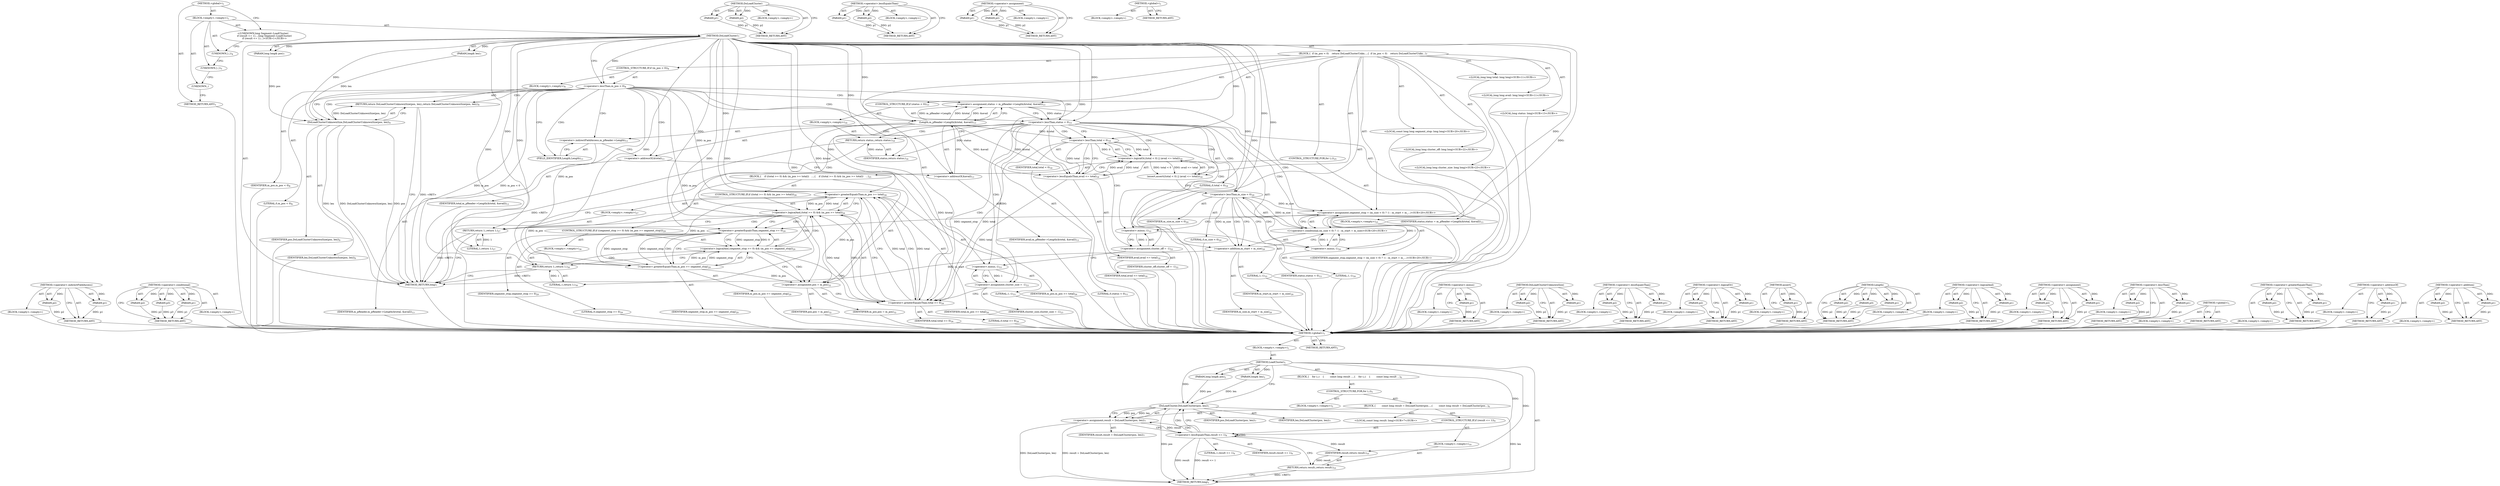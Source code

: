 digraph "&lt;operator&gt;.addition" {
vulnerable_6 [label=<(METHOD,&lt;global&gt;)<SUB>1</SUB>>];
vulnerable_7 [label=<(BLOCK,&lt;empty&gt;,&lt;empty&gt;)<SUB>1</SUB>>];
vulnerable_8 [label=<(METHOD,LoadCluster)<SUB>1</SUB>>];
vulnerable_9 [label=<(PARAM,long long&amp; pos)<SUB>2</SUB>>];
vulnerable_10 [label=<(PARAM,long&amp; len)<SUB>3</SUB>>];
vulnerable_11 [label=<(BLOCK,{
    for (;;)
    {
        const long result ...,{
    for (;;)
    {
        const long result ...)<SUB>4</SUB>>];
vulnerable_12 [label=<(CONTROL_STRUCTURE,FOR,for (;;))<SUB>5</SUB>>];
vulnerable_13 [label=<(BLOCK,&lt;empty&gt;,&lt;empty&gt;)<SUB>5</SUB>>];
vulnerable_14 [label=<(BLOCK,{
        const long result = DoLoadCluster(pos...,{
        const long result = DoLoadCluster(pos...)<SUB>6</SUB>>];
vulnerable_15 [label="<(LOCAL,const long result: long)<SUB>7</SUB>>"];
vulnerable_16 [label=<(&lt;operator&gt;.assignment,result = DoLoadCluster(pos, len))<SUB>7</SUB>>];
vulnerable_17 [label=<(IDENTIFIER,result,result = DoLoadCluster(pos, len))<SUB>7</SUB>>];
vulnerable_18 [label=<(DoLoadCluster,DoLoadCluster(pos, len))<SUB>7</SUB>>];
vulnerable_19 [label=<(IDENTIFIER,pos,DoLoadCluster(pos, len))<SUB>7</SUB>>];
vulnerable_20 [label=<(IDENTIFIER,len,DoLoadCluster(pos, len))<SUB>7</SUB>>];
vulnerable_21 [label=<(CONTROL_STRUCTURE,IF,if (result &lt;= 1))<SUB>9</SUB>>];
vulnerable_22 [label=<(&lt;operator&gt;.lessEqualsThan,result &lt;= 1)<SUB>9</SUB>>];
vulnerable_23 [label=<(IDENTIFIER,result,result &lt;= 1)<SUB>9</SUB>>];
vulnerable_24 [label=<(LITERAL,1,result &lt;= 1)<SUB>9</SUB>>];
vulnerable_25 [label=<(BLOCK,&lt;empty&gt;,&lt;empty&gt;)<SUB>10</SUB>>];
vulnerable_26 [label=<(RETURN,return result;,return result;)<SUB>10</SUB>>];
vulnerable_27 [label=<(IDENTIFIER,result,return result;)<SUB>10</SUB>>];
vulnerable_28 [label=<(METHOD_RETURN,long)<SUB>1</SUB>>];
vulnerable_30 [label=<(METHOD_RETURN,ANY)<SUB>1</SUB>>];
vulnerable_54 [label=<(METHOD,DoLoadCluster)>];
vulnerable_55 [label=<(PARAM,p1)>];
vulnerable_56 [label=<(PARAM,p2)>];
vulnerable_57 [label=<(BLOCK,&lt;empty&gt;,&lt;empty&gt;)>];
vulnerable_58 [label=<(METHOD_RETURN,ANY)>];
vulnerable_59 [label=<(METHOD,&lt;operator&gt;.lessEqualsThan)>];
vulnerable_60 [label=<(PARAM,p1)>];
vulnerable_61 [label=<(PARAM,p2)>];
vulnerable_62 [label=<(BLOCK,&lt;empty&gt;,&lt;empty&gt;)>];
vulnerable_63 [label=<(METHOD_RETURN,ANY)>];
vulnerable_49 [label=<(METHOD,&lt;operator&gt;.assignment)>];
vulnerable_50 [label=<(PARAM,p1)>];
vulnerable_51 [label=<(PARAM,p2)>];
vulnerable_52 [label=<(BLOCK,&lt;empty&gt;,&lt;empty&gt;)>];
vulnerable_53 [label=<(METHOD_RETURN,ANY)>];
vulnerable_43 [label=<(METHOD,&lt;global&gt;)<SUB>1</SUB>>];
vulnerable_44 [label=<(BLOCK,&lt;empty&gt;,&lt;empty&gt;)>];
vulnerable_45 [label=<(METHOD_RETURN,ANY)>];
fixed_145 [label=<(METHOD,&lt;operator&gt;.indirectFieldAccess)>];
fixed_146 [label=<(PARAM,p1)>];
fixed_147 [label=<(PARAM,p2)>];
fixed_148 [label=<(BLOCK,&lt;empty&gt;,&lt;empty&gt;)>];
fixed_149 [label=<(METHOD_RETURN,ANY)>];
fixed_168 [label=<(METHOD,&lt;operator&gt;.conditional)>];
fixed_169 [label=<(PARAM,p1)>];
fixed_170 [label=<(PARAM,p2)>];
fixed_171 [label=<(PARAM,p3)>];
fixed_172 [label=<(BLOCK,&lt;empty&gt;,&lt;empty&gt;)>];
fixed_173 [label=<(METHOD_RETURN,ANY)>];
fixed_6 [label=<(METHOD,&lt;global&gt;)<SUB>1</SUB>>];
fixed_7 [label=<(BLOCK,&lt;empty&gt;,&lt;empty&gt;)<SUB>1</SUB>>];
fixed_8 [label="<(UNKNOWN,long Segment::LoadCluster(
    if (result &lt;= 1)...,long Segment::LoadCluster(
    if (result &lt;= 1)...)<SUB>1</SUB>>"];
fixed_9 [label=<(UNKNOWN,},})<SUB>4</SUB>>];
fixed_10 [label=<(UNKNOWN,},})<SUB>5</SUB>>];
fixed_11 [label=<(METHOD,DoLoadCluster)<SUB>7</SUB>>];
fixed_12 [label=<(PARAM,long long&amp; pos)<SUB>7</SUB>>];
fixed_13 [label=<(PARAM,long&amp; len)<SUB>7</SUB>>];
fixed_14 [label=<(BLOCK,{
  if (m_pos &lt; 0)
    return DoLoadClusterUnkn...,{
  if (m_pos &lt; 0)
    return DoLoadClusterUnkn...)<SUB>7</SUB>>];
fixed_15 [label=<(CONTROL_STRUCTURE,IF,if (m_pos &lt; 0))<SUB>8</SUB>>];
fixed_16 [label=<(&lt;operator&gt;.lessThan,m_pos &lt; 0)<SUB>8</SUB>>];
fixed_17 [label=<(IDENTIFIER,m_pos,m_pos &lt; 0)<SUB>8</SUB>>];
fixed_18 [label=<(LITERAL,0,m_pos &lt; 0)<SUB>8</SUB>>];
fixed_19 [label=<(BLOCK,&lt;empty&gt;,&lt;empty&gt;)<SUB>9</SUB>>];
fixed_20 [label=<(RETURN,return DoLoadClusterUnknownSize(pos, len);,return DoLoadClusterUnknownSize(pos, len);)<SUB>9</SUB>>];
fixed_21 [label=<(DoLoadClusterUnknownSize,DoLoadClusterUnknownSize(pos, len))<SUB>9</SUB>>];
fixed_22 [label=<(IDENTIFIER,pos,DoLoadClusterUnknownSize(pos, len))<SUB>9</SUB>>];
fixed_23 [label=<(IDENTIFIER,len,DoLoadClusterUnknownSize(pos, len))<SUB>9</SUB>>];
fixed_24 [label="<(LOCAL,long long total: long long)<SUB>11</SUB>>"];
fixed_25 [label="<(LOCAL,long long avail: long long)<SUB>11</SUB>>"];
fixed_26 [label="<(LOCAL,long status: long)<SUB>13</SUB>>"];
fixed_27 [label=<(&lt;operator&gt;.assignment,status = m_pReader-&gt;Length(&amp;total, &amp;avail))<SUB>13</SUB>>];
fixed_28 [label=<(IDENTIFIER,status,status = m_pReader-&gt;Length(&amp;total, &amp;avail))<SUB>13</SUB>>];
fixed_29 [label=<(Length,m_pReader-&gt;Length(&amp;total, &amp;avail))<SUB>13</SUB>>];
fixed_30 [label=<(&lt;operator&gt;.indirectFieldAccess,m_pReader-&gt;Length)<SUB>13</SUB>>];
fixed_31 [label=<(IDENTIFIER,m_pReader,m_pReader-&gt;Length(&amp;total, &amp;avail))<SUB>13</SUB>>];
fixed_32 [label=<(FIELD_IDENTIFIER,Length,Length)<SUB>13</SUB>>];
fixed_33 [label=<(&lt;operator&gt;.addressOf,&amp;total)<SUB>13</SUB>>];
fixed_34 [label=<(IDENTIFIER,total,m_pReader-&gt;Length(&amp;total, &amp;avail))<SUB>13</SUB>>];
fixed_35 [label=<(&lt;operator&gt;.addressOf,&amp;avail)<SUB>13</SUB>>];
fixed_36 [label=<(IDENTIFIER,avail,m_pReader-&gt;Length(&amp;total, &amp;avail))<SUB>13</SUB>>];
fixed_37 [label=<(CONTROL_STRUCTURE,IF,if (status &lt; 0))<SUB>15</SUB>>];
fixed_38 [label=<(&lt;operator&gt;.lessThan,status &lt; 0)<SUB>15</SUB>>];
fixed_39 [label=<(IDENTIFIER,status,status &lt; 0)<SUB>15</SUB>>];
fixed_40 [label=<(LITERAL,0,status &lt; 0)<SUB>15</SUB>>];
fixed_41 [label=<(BLOCK,&lt;empty&gt;,&lt;empty&gt;)<SUB>16</SUB>>];
fixed_42 [label=<(RETURN,return status;,return status;)<SUB>16</SUB>>];
fixed_43 [label=<(IDENTIFIER,status,return status;)<SUB>16</SUB>>];
fixed_44 [label=<(assert,assert((total &lt; 0) || (avail &lt;= total)))<SUB>18</SUB>>];
fixed_45 [label=<(&lt;operator&gt;.logicalOr,(total &lt; 0) || (avail &lt;= total))<SUB>18</SUB>>];
fixed_46 [label=<(&lt;operator&gt;.lessThan,total &lt; 0)<SUB>18</SUB>>];
fixed_47 [label=<(IDENTIFIER,total,total &lt; 0)<SUB>18</SUB>>];
fixed_48 [label=<(LITERAL,0,total &lt; 0)<SUB>18</SUB>>];
fixed_49 [label=<(&lt;operator&gt;.lessEqualsThan,avail &lt;= total)<SUB>18</SUB>>];
fixed_50 [label=<(IDENTIFIER,avail,avail &lt;= total)<SUB>18</SUB>>];
fixed_51 [label=<(IDENTIFIER,total,avail &lt;= total)<SUB>18</SUB>>];
fixed_52 [label="<(LOCAL,const long long segment_stop: long long)<SUB>20</SUB>>"];
fixed_53 [label="<(&lt;operator&gt;.assignment,segment_stop = (m_size &lt; 0) ? -1 : m_start + m_...)<SUB>20</SUB>>"];
fixed_54 [label="<(IDENTIFIER,segment_stop,segment_stop = (m_size &lt; 0) ? -1 : m_start + m_...)<SUB>20</SUB>>"];
fixed_55 [label="<(&lt;operator&gt;.conditional,(m_size &lt; 0) ? -1 : m_start + m_size)<SUB>20</SUB>>"];
fixed_56 [label=<(&lt;operator&gt;.lessThan,m_size &lt; 0)<SUB>20</SUB>>];
fixed_57 [label=<(IDENTIFIER,m_size,m_size &lt; 0)<SUB>20</SUB>>];
fixed_58 [label=<(LITERAL,0,m_size &lt; 0)<SUB>20</SUB>>];
fixed_59 [label=<(&lt;operator&gt;.minus,-1)<SUB>20</SUB>>];
fixed_60 [label=<(LITERAL,1,-1)<SUB>20</SUB>>];
fixed_61 [label=<(&lt;operator&gt;.addition,m_start + m_size)<SUB>20</SUB>>];
fixed_62 [label=<(IDENTIFIER,m_start,m_start + m_size)<SUB>20</SUB>>];
fixed_63 [label=<(IDENTIFIER,m_size,m_start + m_size)<SUB>20</SUB>>];
fixed_64 [label="<(LOCAL,long long cluster_off: long long)<SUB>22</SUB>>"];
fixed_65 [label=<(&lt;operator&gt;.assignment,cluster_off = -1)<SUB>22</SUB>>];
fixed_66 [label=<(IDENTIFIER,cluster_off,cluster_off = -1)<SUB>22</SUB>>];
fixed_67 [label=<(&lt;operator&gt;.minus,-1)<SUB>22</SUB>>];
fixed_68 [label=<(LITERAL,1,-1)<SUB>22</SUB>>];
fixed_69 [label="<(LOCAL,long long cluster_size: long long)<SUB>23</SUB>>"];
fixed_70 [label=<(&lt;operator&gt;.assignment,cluster_size = -1)<SUB>23</SUB>>];
fixed_71 [label=<(IDENTIFIER,cluster_size,cluster_size = -1)<SUB>23</SUB>>];
fixed_72 [label=<(&lt;operator&gt;.minus,-1)<SUB>23</SUB>>];
fixed_73 [label=<(LITERAL,1,-1)<SUB>23</SUB>>];
fixed_74 [label=<(CONTROL_STRUCTURE,FOR,for (;;))<SUB>25</SUB>>];
fixed_75 [label=<(BLOCK,&lt;empty&gt;,&lt;empty&gt;)<SUB>25</SUB>>];
fixed_76 [label=<(BLOCK,{
    if ((total &gt;= 0) &amp;&amp; (m_pos &gt;= total))
   ...,{
    if ((total &gt;= 0) &amp;&amp; (m_pos &gt;= total))
   ...)<SUB>25</SUB>>];
fixed_77 [label=<(CONTROL_STRUCTURE,IF,if ((total &gt;= 0) &amp;&amp; (m_pos &gt;= total)))<SUB>26</SUB>>];
fixed_78 [label=<(&lt;operator&gt;.logicalAnd,(total &gt;= 0) &amp;&amp; (m_pos &gt;= total))<SUB>26</SUB>>];
fixed_79 [label=<(&lt;operator&gt;.greaterEqualsThan,total &gt;= 0)<SUB>26</SUB>>];
fixed_80 [label=<(IDENTIFIER,total,total &gt;= 0)<SUB>26</SUB>>];
fixed_81 [label=<(LITERAL,0,total &gt;= 0)<SUB>26</SUB>>];
fixed_82 [label=<(&lt;operator&gt;.greaterEqualsThan,m_pos &gt;= total)<SUB>26</SUB>>];
fixed_83 [label=<(IDENTIFIER,m_pos,m_pos &gt;= total)<SUB>26</SUB>>];
fixed_84 [label=<(IDENTIFIER,total,m_pos &gt;= total)<SUB>26</SUB>>];
fixed_85 [label=<(BLOCK,&lt;empty&gt;,&lt;empty&gt;)<SUB>27</SUB>>];
fixed_86 [label=<(RETURN,return 1;,return 1;)<SUB>27</SUB>>];
fixed_87 [label=<(LITERAL,1,return 1;)<SUB>27</SUB>>];
fixed_88 [label=<(CONTROL_STRUCTURE,IF,if ((segment_stop &gt;= 0) &amp;&amp; (m_pos &gt;= segment_stop)))<SUB>29</SUB>>];
fixed_89 [label=<(&lt;operator&gt;.logicalAnd,(segment_stop &gt;= 0) &amp;&amp; (m_pos &gt;= segment_stop))<SUB>29</SUB>>];
fixed_90 [label=<(&lt;operator&gt;.greaterEqualsThan,segment_stop &gt;= 0)<SUB>29</SUB>>];
fixed_91 [label=<(IDENTIFIER,segment_stop,segment_stop &gt;= 0)<SUB>29</SUB>>];
fixed_92 [label=<(LITERAL,0,segment_stop &gt;= 0)<SUB>29</SUB>>];
fixed_93 [label=<(&lt;operator&gt;.greaterEqualsThan,m_pos &gt;= segment_stop)<SUB>29</SUB>>];
fixed_94 [label=<(IDENTIFIER,m_pos,m_pos &gt;= segment_stop)<SUB>29</SUB>>];
fixed_95 [label=<(IDENTIFIER,segment_stop,m_pos &gt;= segment_stop)<SUB>29</SUB>>];
fixed_96 [label=<(BLOCK,&lt;empty&gt;,&lt;empty&gt;)<SUB>30</SUB>>];
fixed_97 [label=<(RETURN,return 1;,return 1;)<SUB>30</SUB>>];
fixed_98 [label=<(LITERAL,1,return 1;)<SUB>30</SUB>>];
fixed_99 [label=<(&lt;operator&gt;.assignment,pos = m_pos)<SUB>32</SUB>>];
fixed_100 [label=<(IDENTIFIER,pos,pos = m_pos)<SUB>32</SUB>>];
fixed_101 [label=<(IDENTIFIER,m_pos,pos = m_pos)<SUB>32</SUB>>];
fixed_102 [label=<(METHOD_RETURN,long)<SUB>7</SUB>>];
fixed_104 [label=<(UNKNOWN,,)>];
fixed_105 [label=<(METHOD_RETURN,ANY)<SUB>1</SUB>>];
fixed_174 [label=<(METHOD,&lt;operator&gt;.minus)>];
fixed_175 [label=<(PARAM,p1)>];
fixed_176 [label=<(BLOCK,&lt;empty&gt;,&lt;empty&gt;)>];
fixed_177 [label=<(METHOD_RETURN,ANY)>];
fixed_129 [label=<(METHOD,DoLoadClusterUnknownSize)>];
fixed_130 [label=<(PARAM,p1)>];
fixed_131 [label=<(PARAM,p2)>];
fixed_132 [label=<(BLOCK,&lt;empty&gt;,&lt;empty&gt;)>];
fixed_133 [label=<(METHOD_RETURN,ANY)>];
fixed_163 [label=<(METHOD,&lt;operator&gt;.lessEqualsThan)>];
fixed_164 [label=<(PARAM,p1)>];
fixed_165 [label=<(PARAM,p2)>];
fixed_166 [label=<(BLOCK,&lt;empty&gt;,&lt;empty&gt;)>];
fixed_167 [label=<(METHOD_RETURN,ANY)>];
fixed_158 [label=<(METHOD,&lt;operator&gt;.logicalOr)>];
fixed_159 [label=<(PARAM,p1)>];
fixed_160 [label=<(PARAM,p2)>];
fixed_161 [label=<(BLOCK,&lt;empty&gt;,&lt;empty&gt;)>];
fixed_162 [label=<(METHOD_RETURN,ANY)>];
fixed_154 [label=<(METHOD,assert)>];
fixed_155 [label=<(PARAM,p1)>];
fixed_156 [label=<(BLOCK,&lt;empty&gt;,&lt;empty&gt;)>];
fixed_157 [label=<(METHOD_RETURN,ANY)>];
fixed_139 [label=<(METHOD,Length)>];
fixed_140 [label=<(PARAM,p1)>];
fixed_141 [label=<(PARAM,p2)>];
fixed_142 [label=<(PARAM,p3)>];
fixed_143 [label=<(BLOCK,&lt;empty&gt;,&lt;empty&gt;)>];
fixed_144 [label=<(METHOD_RETURN,ANY)>];
fixed_183 [label=<(METHOD,&lt;operator&gt;.logicalAnd)>];
fixed_184 [label=<(PARAM,p1)>];
fixed_185 [label=<(PARAM,p2)>];
fixed_186 [label=<(BLOCK,&lt;empty&gt;,&lt;empty&gt;)>];
fixed_187 [label=<(METHOD_RETURN,ANY)>];
fixed_134 [label=<(METHOD,&lt;operator&gt;.assignment)>];
fixed_135 [label=<(PARAM,p1)>];
fixed_136 [label=<(PARAM,p2)>];
fixed_137 [label=<(BLOCK,&lt;empty&gt;,&lt;empty&gt;)>];
fixed_138 [label=<(METHOD_RETURN,ANY)>];
fixed_124 [label=<(METHOD,&lt;operator&gt;.lessThan)>];
fixed_125 [label=<(PARAM,p1)>];
fixed_126 [label=<(PARAM,p2)>];
fixed_127 [label=<(BLOCK,&lt;empty&gt;,&lt;empty&gt;)>];
fixed_128 [label=<(METHOD_RETURN,ANY)>];
fixed_118 [label=<(METHOD,&lt;global&gt;)<SUB>1</SUB>>];
fixed_119 [label=<(BLOCK,&lt;empty&gt;,&lt;empty&gt;)>];
fixed_120 [label=<(METHOD_RETURN,ANY)>];
fixed_188 [label=<(METHOD,&lt;operator&gt;.greaterEqualsThan)>];
fixed_189 [label=<(PARAM,p1)>];
fixed_190 [label=<(PARAM,p2)>];
fixed_191 [label=<(BLOCK,&lt;empty&gt;,&lt;empty&gt;)>];
fixed_192 [label=<(METHOD_RETURN,ANY)>];
fixed_150 [label=<(METHOD,&lt;operator&gt;.addressOf)>];
fixed_151 [label=<(PARAM,p1)>];
fixed_152 [label=<(BLOCK,&lt;empty&gt;,&lt;empty&gt;)>];
fixed_153 [label=<(METHOD_RETURN,ANY)>];
fixed_178 [label=<(METHOD,&lt;operator&gt;.addition)>];
fixed_179 [label=<(PARAM,p1)>];
fixed_180 [label=<(PARAM,p2)>];
fixed_181 [label=<(BLOCK,&lt;empty&gt;,&lt;empty&gt;)>];
fixed_182 [label=<(METHOD_RETURN,ANY)>];
vulnerable_6 -> vulnerable_7  [key=0, label="AST: "];
vulnerable_6 -> vulnerable_30  [key=0, label="AST: "];
vulnerable_6 -> vulnerable_30  [key=1, label="CFG: "];
vulnerable_7 -> vulnerable_8  [key=0, label="AST: "];
vulnerable_8 -> vulnerable_9  [key=0, label="AST: "];
vulnerable_8 -> vulnerable_9  [key=1, label="DDG: "];
vulnerable_8 -> vulnerable_10  [key=0, label="AST: "];
vulnerable_8 -> vulnerable_10  [key=1, label="DDG: "];
vulnerable_8 -> vulnerable_11  [key=0, label="AST: "];
vulnerable_8 -> vulnerable_28  [key=0, label="AST: "];
vulnerable_8 -> vulnerable_18  [key=0, label="CFG: "];
vulnerable_8 -> vulnerable_18  [key=1, label="DDG: "];
vulnerable_8 -> vulnerable_22  [key=0, label="DDG: "];
vulnerable_8 -> vulnerable_27  [key=0, label="DDG: "];
vulnerable_9 -> vulnerable_18  [key=0, label="DDG: pos"];
vulnerable_10 -> vulnerable_18  [key=0, label="DDG: len"];
vulnerable_11 -> vulnerable_12  [key=0, label="AST: "];
vulnerable_12 -> vulnerable_13  [key=0, label="AST: "];
vulnerable_12 -> vulnerable_14  [key=0, label="AST: "];
vulnerable_14 -> vulnerable_15  [key=0, label="AST: "];
vulnerable_14 -> vulnerable_16  [key=0, label="AST: "];
vulnerable_14 -> vulnerable_21  [key=0, label="AST: "];
vulnerable_16 -> vulnerable_17  [key=0, label="AST: "];
vulnerable_16 -> vulnerable_18  [key=0, label="AST: "];
vulnerable_16 -> vulnerable_22  [key=0, label="CFG: "];
vulnerable_16 -> vulnerable_22  [key=1, label="DDG: result"];
vulnerable_16 -> vulnerable_28  [key=0, label="DDG: DoLoadCluster(pos, len)"];
vulnerable_16 -> vulnerable_28  [key=1, label="DDG: result = DoLoadCluster(pos, len)"];
vulnerable_18 -> vulnerable_19  [key=0, label="AST: "];
vulnerable_18 -> vulnerable_20  [key=0, label="AST: "];
vulnerable_18 -> vulnerable_16  [key=0, label="CFG: "];
vulnerable_18 -> vulnerable_16  [key=1, label="DDG: pos"];
vulnerable_18 -> vulnerable_16  [key=2, label="DDG: len"];
vulnerable_18 -> vulnerable_28  [key=0, label="DDG: pos"];
vulnerable_18 -> vulnerable_28  [key=1, label="DDG: len"];
vulnerable_21 -> vulnerable_22  [key=0, label="AST: "];
vulnerable_21 -> vulnerable_25  [key=0, label="AST: "];
vulnerable_22 -> vulnerable_23  [key=0, label="AST: "];
vulnerable_22 -> vulnerable_24  [key=0, label="AST: "];
vulnerable_22 -> vulnerable_18  [key=0, label="CFG: "];
vulnerable_22 -> vulnerable_18  [key=1, label="CDG: "];
vulnerable_22 -> vulnerable_26  [key=0, label="CFG: "];
vulnerable_22 -> vulnerable_28  [key=0, label="DDG: result"];
vulnerable_22 -> vulnerable_28  [key=1, label="DDG: result &lt;= 1"];
vulnerable_22 -> vulnerable_27  [key=0, label="DDG: result"];
vulnerable_22 -> vulnerable_16  [key=0, label="CDG: "];
vulnerable_22 -> vulnerable_22  [key=0, label="CDG: "];
vulnerable_25 -> vulnerable_26  [key=0, label="AST: "];
vulnerable_26 -> vulnerable_27  [key=0, label="AST: "];
vulnerable_26 -> vulnerable_28  [key=0, label="CFG: "];
vulnerable_26 -> vulnerable_28  [key=1, label="DDG: &lt;RET&gt;"];
vulnerable_27 -> vulnerable_26  [key=0, label="DDG: result"];
vulnerable_54 -> vulnerable_55  [key=0, label="AST: "];
vulnerable_54 -> vulnerable_55  [key=1, label="DDG: "];
vulnerable_54 -> vulnerable_57  [key=0, label="AST: "];
vulnerable_54 -> vulnerable_56  [key=0, label="AST: "];
vulnerable_54 -> vulnerable_56  [key=1, label="DDG: "];
vulnerable_54 -> vulnerable_58  [key=0, label="AST: "];
vulnerable_54 -> vulnerable_58  [key=1, label="CFG: "];
vulnerable_55 -> vulnerable_58  [key=0, label="DDG: p1"];
vulnerable_56 -> vulnerable_58  [key=0, label="DDG: p2"];
vulnerable_59 -> vulnerable_60  [key=0, label="AST: "];
vulnerable_59 -> vulnerable_60  [key=1, label="DDG: "];
vulnerable_59 -> vulnerable_62  [key=0, label="AST: "];
vulnerable_59 -> vulnerable_61  [key=0, label="AST: "];
vulnerable_59 -> vulnerable_61  [key=1, label="DDG: "];
vulnerable_59 -> vulnerable_63  [key=0, label="AST: "];
vulnerable_59 -> vulnerable_63  [key=1, label="CFG: "];
vulnerable_60 -> vulnerable_63  [key=0, label="DDG: p1"];
vulnerable_61 -> vulnerable_63  [key=0, label="DDG: p2"];
vulnerable_49 -> vulnerable_50  [key=0, label="AST: "];
vulnerable_49 -> vulnerable_50  [key=1, label="DDG: "];
vulnerable_49 -> vulnerable_52  [key=0, label="AST: "];
vulnerable_49 -> vulnerable_51  [key=0, label="AST: "];
vulnerable_49 -> vulnerable_51  [key=1, label="DDG: "];
vulnerable_49 -> vulnerable_53  [key=0, label="AST: "];
vulnerable_49 -> vulnerable_53  [key=1, label="CFG: "];
vulnerable_50 -> vulnerable_53  [key=0, label="DDG: p1"];
vulnerable_51 -> vulnerable_53  [key=0, label="DDG: p2"];
vulnerable_43 -> vulnerable_44  [key=0, label="AST: "];
vulnerable_43 -> vulnerable_45  [key=0, label="AST: "];
vulnerable_43 -> vulnerable_45  [key=1, label="CFG: "];
fixed_145 -> fixed_146  [key=0, label="AST: "];
fixed_145 -> fixed_146  [key=1, label="DDG: "];
fixed_145 -> fixed_148  [key=0, label="AST: "];
fixed_145 -> fixed_147  [key=0, label="AST: "];
fixed_145 -> fixed_147  [key=1, label="DDG: "];
fixed_145 -> fixed_149  [key=0, label="AST: "];
fixed_145 -> fixed_149  [key=1, label="CFG: "];
fixed_146 -> fixed_149  [key=0, label="DDG: p1"];
fixed_147 -> fixed_149  [key=0, label="DDG: p2"];
fixed_148 -> vulnerable_6  [key=0];
fixed_149 -> vulnerable_6  [key=0];
fixed_168 -> fixed_169  [key=0, label="AST: "];
fixed_168 -> fixed_169  [key=1, label="DDG: "];
fixed_168 -> fixed_172  [key=0, label="AST: "];
fixed_168 -> fixed_170  [key=0, label="AST: "];
fixed_168 -> fixed_170  [key=1, label="DDG: "];
fixed_168 -> fixed_173  [key=0, label="AST: "];
fixed_168 -> fixed_173  [key=1, label="CFG: "];
fixed_168 -> fixed_171  [key=0, label="AST: "];
fixed_168 -> fixed_171  [key=1, label="DDG: "];
fixed_169 -> fixed_173  [key=0, label="DDG: p1"];
fixed_170 -> fixed_173  [key=0, label="DDG: p2"];
fixed_171 -> fixed_173  [key=0, label="DDG: p3"];
fixed_172 -> vulnerable_6  [key=0];
fixed_173 -> vulnerable_6  [key=0];
fixed_6 -> fixed_7  [key=0, label="AST: "];
fixed_6 -> fixed_105  [key=0, label="AST: "];
fixed_6 -> fixed_8  [key=0, label="CFG: "];
fixed_7 -> fixed_8  [key=0, label="AST: "];
fixed_7 -> fixed_9  [key=0, label="AST: "];
fixed_7 -> fixed_10  [key=0, label="AST: "];
fixed_7 -> fixed_11  [key=0, label="AST: "];
fixed_7 -> fixed_104  [key=0, label="AST: "];
fixed_8 -> fixed_9  [key=0, label="CFG: "];
fixed_9 -> fixed_10  [key=0, label="CFG: "];
fixed_10 -> fixed_104  [key=0, label="CFG: "];
fixed_11 -> fixed_12  [key=0, label="AST: "];
fixed_11 -> fixed_12  [key=1, label="DDG: "];
fixed_11 -> fixed_13  [key=0, label="AST: "];
fixed_11 -> fixed_13  [key=1, label="DDG: "];
fixed_11 -> fixed_14  [key=0, label="AST: "];
fixed_11 -> fixed_102  [key=0, label="AST: "];
fixed_11 -> fixed_16  [key=0, label="CFG: "];
fixed_11 -> fixed_16  [key=1, label="DDG: "];
fixed_11 -> fixed_53  [key=0, label="DDG: "];
fixed_11 -> fixed_29  [key=0, label="DDG: "];
fixed_11 -> fixed_38  [key=0, label="DDG: "];
fixed_11 -> fixed_55  [key=0, label="DDG: "];
fixed_11 -> fixed_67  [key=0, label="DDG: "];
fixed_11 -> fixed_72  [key=0, label="DDG: "];
fixed_11 -> fixed_99  [key=0, label="DDG: "];
fixed_11 -> fixed_43  [key=0, label="DDG: "];
fixed_11 -> fixed_46  [key=0, label="DDG: "];
fixed_11 -> fixed_49  [key=0, label="DDG: "];
fixed_11 -> fixed_56  [key=0, label="DDG: "];
fixed_11 -> fixed_59  [key=0, label="DDG: "];
fixed_11 -> fixed_61  [key=0, label="DDG: "];
fixed_11 -> fixed_21  [key=0, label="DDG: "];
fixed_11 -> fixed_86  [key=0, label="DDG: "];
fixed_11 -> fixed_97  [key=0, label="DDG: "];
fixed_11 -> fixed_79  [key=0, label="DDG: "];
fixed_11 -> fixed_82  [key=0, label="DDG: "];
fixed_11 -> fixed_87  [key=0, label="DDG: "];
fixed_11 -> fixed_90  [key=0, label="DDG: "];
fixed_11 -> fixed_93  [key=0, label="DDG: "];
fixed_11 -> fixed_98  [key=0, label="DDG: "];
fixed_12 -> fixed_21  [key=0, label="DDG: pos"];
fixed_13 -> fixed_21  [key=0, label="DDG: len"];
fixed_14 -> fixed_15  [key=0, label="AST: "];
fixed_14 -> fixed_24  [key=0, label="AST: "];
fixed_14 -> fixed_25  [key=0, label="AST: "];
fixed_14 -> fixed_26  [key=0, label="AST: "];
fixed_14 -> fixed_27  [key=0, label="AST: "];
fixed_14 -> fixed_37  [key=0, label="AST: "];
fixed_14 -> fixed_44  [key=0, label="AST: "];
fixed_14 -> fixed_52  [key=0, label="AST: "];
fixed_14 -> fixed_53  [key=0, label="AST: "];
fixed_14 -> fixed_64  [key=0, label="AST: "];
fixed_14 -> fixed_65  [key=0, label="AST: "];
fixed_14 -> fixed_69  [key=0, label="AST: "];
fixed_14 -> fixed_70  [key=0, label="AST: "];
fixed_14 -> fixed_74  [key=0, label="AST: "];
fixed_15 -> fixed_16  [key=0, label="AST: "];
fixed_15 -> fixed_19  [key=0, label="AST: "];
fixed_16 -> fixed_17  [key=0, label="AST: "];
fixed_16 -> fixed_18  [key=0, label="AST: "];
fixed_16 -> fixed_21  [key=0, label="CFG: "];
fixed_16 -> fixed_21  [key=1, label="CDG: "];
fixed_16 -> fixed_32  [key=0, label="CFG: "];
fixed_16 -> fixed_32  [key=1, label="CDG: "];
fixed_16 -> fixed_102  [key=0, label="DDG: m_pos"];
fixed_16 -> fixed_102  [key=1, label="DDG: m_pos &lt; 0"];
fixed_16 -> fixed_99  [key=0, label="DDG: m_pos"];
fixed_16 -> fixed_82  [key=0, label="DDG: m_pos"];
fixed_16 -> fixed_93  [key=0, label="DDG: m_pos"];
fixed_16 -> fixed_30  [key=0, label="CDG: "];
fixed_16 -> fixed_20  [key=0, label="CDG: "];
fixed_16 -> fixed_38  [key=0, label="CDG: "];
fixed_16 -> fixed_27  [key=0, label="CDG: "];
fixed_16 -> fixed_29  [key=0, label="CDG: "];
fixed_16 -> fixed_35  [key=0, label="CDG: "];
fixed_16 -> fixed_33  [key=0, label="CDG: "];
fixed_17 -> vulnerable_6  [key=0];
fixed_18 -> vulnerable_6  [key=0];
fixed_19 -> fixed_20  [key=0, label="AST: "];
fixed_20 -> fixed_21  [key=0, label="AST: "];
fixed_20 -> fixed_102  [key=0, label="CFG: "];
fixed_20 -> fixed_102  [key=1, label="DDG: &lt;RET&gt;"];
fixed_21 -> fixed_22  [key=0, label="AST: "];
fixed_21 -> fixed_23  [key=0, label="AST: "];
fixed_21 -> fixed_20  [key=0, label="CFG: "];
fixed_21 -> fixed_20  [key=1, label="DDG: DoLoadClusterUnknownSize(pos, len)"];
fixed_21 -> fixed_102  [key=0, label="DDG: pos"];
fixed_21 -> fixed_102  [key=1, label="DDG: len"];
fixed_21 -> fixed_102  [key=2, label="DDG: DoLoadClusterUnknownSize(pos, len)"];
fixed_22 -> vulnerable_6  [key=0];
fixed_23 -> vulnerable_6  [key=0];
fixed_24 -> vulnerable_6  [key=0];
fixed_25 -> vulnerable_6  [key=0];
fixed_26 -> vulnerable_6  [key=0];
fixed_27 -> fixed_28  [key=0, label="AST: "];
fixed_27 -> fixed_29  [key=0, label="AST: "];
fixed_27 -> fixed_38  [key=0, label="CFG: "];
fixed_27 -> fixed_38  [key=1, label="DDG: status"];
fixed_28 -> vulnerable_6  [key=0];
fixed_29 -> fixed_30  [key=0, label="AST: "];
fixed_29 -> fixed_33  [key=0, label="AST: "];
fixed_29 -> fixed_35  [key=0, label="AST: "];
fixed_29 -> fixed_27  [key=0, label="CFG: "];
fixed_29 -> fixed_27  [key=1, label="DDG: m_pReader-&gt;Length"];
fixed_29 -> fixed_27  [key=2, label="DDG: &amp;total"];
fixed_29 -> fixed_27  [key=3, label="DDG: &amp;avail"];
fixed_29 -> fixed_46  [key=0, label="DDG: &amp;total"];
fixed_29 -> fixed_49  [key=0, label="DDG: &amp;avail"];
fixed_29 -> fixed_49  [key=1, label="DDG: &amp;total"];
fixed_29 -> fixed_79  [key=0, label="DDG: &amp;total"];
fixed_29 -> fixed_82  [key=0, label="DDG: &amp;total"];
fixed_30 -> fixed_31  [key=0, label="AST: "];
fixed_30 -> fixed_32  [key=0, label="AST: "];
fixed_30 -> fixed_33  [key=0, label="CFG: "];
fixed_31 -> vulnerable_6  [key=0];
fixed_32 -> fixed_30  [key=0, label="CFG: "];
fixed_33 -> fixed_34  [key=0, label="AST: "];
fixed_33 -> fixed_35  [key=0, label="CFG: "];
fixed_34 -> vulnerable_6  [key=0];
fixed_35 -> fixed_36  [key=0, label="AST: "];
fixed_35 -> fixed_29  [key=0, label="CFG: "];
fixed_36 -> vulnerable_6  [key=0];
fixed_37 -> fixed_38  [key=0, label="AST: "];
fixed_37 -> fixed_41  [key=0, label="AST: "];
fixed_38 -> fixed_39  [key=0, label="AST: "];
fixed_38 -> fixed_40  [key=0, label="AST: "];
fixed_38 -> fixed_42  [key=0, label="CFG: "];
fixed_38 -> fixed_42  [key=1, label="CDG: "];
fixed_38 -> fixed_46  [key=0, label="CFG: "];
fixed_38 -> fixed_46  [key=1, label="CDG: "];
fixed_38 -> fixed_43  [key=0, label="DDG: status"];
fixed_38 -> fixed_72  [key=0, label="CDG: "];
fixed_38 -> fixed_56  [key=0, label="CDG: "];
fixed_38 -> fixed_67  [key=0, label="CDG: "];
fixed_38 -> fixed_45  [key=0, label="CDG: "];
fixed_38 -> fixed_65  [key=0, label="CDG: "];
fixed_38 -> fixed_44  [key=0, label="CDG: "];
fixed_38 -> fixed_79  [key=0, label="CDG: "];
fixed_38 -> fixed_53  [key=0, label="CDG: "];
fixed_38 -> fixed_70  [key=0, label="CDG: "];
fixed_38 -> fixed_55  [key=0, label="CDG: "];
fixed_38 -> fixed_78  [key=0, label="CDG: "];
fixed_39 -> vulnerable_6  [key=0];
fixed_40 -> vulnerable_6  [key=0];
fixed_41 -> fixed_42  [key=0, label="AST: "];
fixed_42 -> fixed_43  [key=0, label="AST: "];
fixed_42 -> fixed_102  [key=0, label="CFG: "];
fixed_42 -> fixed_102  [key=1, label="DDG: &lt;RET&gt;"];
fixed_43 -> fixed_42  [key=0, label="DDG: status"];
fixed_44 -> fixed_45  [key=0, label="AST: "];
fixed_44 -> fixed_56  [key=0, label="CFG: "];
fixed_45 -> fixed_46  [key=0, label="AST: "];
fixed_45 -> fixed_49  [key=0, label="AST: "];
fixed_45 -> fixed_44  [key=0, label="CFG: "];
fixed_45 -> fixed_44  [key=1, label="DDG: total &lt; 0"];
fixed_45 -> fixed_44  [key=2, label="DDG: avail &lt;= total"];
fixed_46 -> fixed_47  [key=0, label="AST: "];
fixed_46 -> fixed_48  [key=0, label="AST: "];
fixed_46 -> fixed_45  [key=0, label="CFG: "];
fixed_46 -> fixed_45  [key=1, label="DDG: total"];
fixed_46 -> fixed_45  [key=2, label="DDG: 0"];
fixed_46 -> fixed_49  [key=0, label="CFG: "];
fixed_46 -> fixed_49  [key=1, label="DDG: total"];
fixed_46 -> fixed_49  [key=2, label="CDG: "];
fixed_46 -> fixed_79  [key=0, label="DDG: total"];
fixed_47 -> vulnerable_6  [key=0];
fixed_48 -> vulnerable_6  [key=0];
fixed_49 -> fixed_50  [key=0, label="AST: "];
fixed_49 -> fixed_51  [key=0, label="AST: "];
fixed_49 -> fixed_45  [key=0, label="CFG: "];
fixed_49 -> fixed_45  [key=1, label="DDG: avail"];
fixed_49 -> fixed_45  [key=2, label="DDG: total"];
fixed_49 -> fixed_79  [key=0, label="DDG: total"];
fixed_50 -> vulnerable_6  [key=0];
fixed_51 -> vulnerable_6  [key=0];
fixed_52 -> vulnerable_6  [key=0];
fixed_53 -> fixed_54  [key=0, label="AST: "];
fixed_53 -> fixed_55  [key=0, label="AST: "];
fixed_53 -> fixed_67  [key=0, label="CFG: "];
fixed_53 -> fixed_90  [key=0, label="DDG: segment_stop"];
fixed_54 -> vulnerable_6  [key=0];
fixed_55 -> fixed_56  [key=0, label="AST: "];
fixed_55 -> fixed_59  [key=0, label="AST: "];
fixed_55 -> fixed_61  [key=0, label="AST: "];
fixed_55 -> fixed_53  [key=0, label="CFG: "];
fixed_56 -> fixed_57  [key=0, label="AST: "];
fixed_56 -> fixed_58  [key=0, label="AST: "];
fixed_56 -> fixed_59  [key=0, label="CFG: "];
fixed_56 -> fixed_59  [key=1, label="CDG: "];
fixed_56 -> fixed_61  [key=0, label="CFG: "];
fixed_56 -> fixed_61  [key=1, label="DDG: m_size"];
fixed_56 -> fixed_61  [key=2, label="CDG: "];
fixed_56 -> fixed_53  [key=0, label="DDG: m_size"];
fixed_56 -> fixed_55  [key=0, label="DDG: m_size"];
fixed_57 -> vulnerable_6  [key=0];
fixed_58 -> vulnerable_6  [key=0];
fixed_59 -> fixed_60  [key=0, label="AST: "];
fixed_59 -> fixed_55  [key=0, label="CFG: "];
fixed_59 -> fixed_55  [key=1, label="DDG: 1"];
fixed_59 -> fixed_53  [key=0, label="DDG: 1"];
fixed_60 -> vulnerable_6  [key=0];
fixed_61 -> fixed_62  [key=0, label="AST: "];
fixed_61 -> fixed_63  [key=0, label="AST: "];
fixed_61 -> fixed_55  [key=0, label="CFG: "];
fixed_61 -> fixed_102  [key=0, label="DDG: m_start"];
fixed_62 -> vulnerable_6  [key=0];
fixed_63 -> vulnerable_6  [key=0];
fixed_64 -> vulnerable_6  [key=0];
fixed_65 -> fixed_66  [key=0, label="AST: "];
fixed_65 -> fixed_67  [key=0, label="AST: "];
fixed_65 -> fixed_72  [key=0, label="CFG: "];
fixed_66 -> vulnerable_6  [key=0];
fixed_67 -> fixed_68  [key=0, label="AST: "];
fixed_67 -> fixed_65  [key=0, label="CFG: "];
fixed_67 -> fixed_65  [key=1, label="DDG: 1"];
fixed_68 -> vulnerable_6  [key=0];
fixed_69 -> vulnerable_6  [key=0];
fixed_70 -> fixed_71  [key=0, label="AST: "];
fixed_70 -> fixed_72  [key=0, label="AST: "];
fixed_70 -> fixed_79  [key=0, label="CFG: "];
fixed_71 -> vulnerable_6  [key=0];
fixed_72 -> fixed_73  [key=0, label="AST: "];
fixed_72 -> fixed_70  [key=0, label="CFG: "];
fixed_72 -> fixed_70  [key=1, label="DDG: 1"];
fixed_73 -> vulnerable_6  [key=0];
fixed_74 -> fixed_75  [key=0, label="AST: "];
fixed_74 -> fixed_76  [key=0, label="AST: "];
fixed_75 -> vulnerable_6  [key=0];
fixed_76 -> fixed_77  [key=0, label="AST: "];
fixed_76 -> fixed_88  [key=0, label="AST: "];
fixed_76 -> fixed_99  [key=0, label="AST: "];
fixed_77 -> fixed_78  [key=0, label="AST: "];
fixed_77 -> fixed_85  [key=0, label="AST: "];
fixed_78 -> fixed_79  [key=0, label="AST: "];
fixed_78 -> fixed_82  [key=0, label="AST: "];
fixed_78 -> fixed_86  [key=0, label="CFG: "];
fixed_78 -> fixed_86  [key=1, label="CDG: "];
fixed_78 -> fixed_90  [key=0, label="CFG: "];
fixed_78 -> fixed_90  [key=1, label="CDG: "];
fixed_78 -> fixed_89  [key=0, label="CDG: "];
fixed_79 -> fixed_80  [key=0, label="AST: "];
fixed_79 -> fixed_81  [key=0, label="AST: "];
fixed_79 -> fixed_78  [key=0, label="CFG: "];
fixed_79 -> fixed_78  [key=1, label="DDG: total"];
fixed_79 -> fixed_78  [key=2, label="DDG: 0"];
fixed_79 -> fixed_82  [key=0, label="CFG: "];
fixed_79 -> fixed_82  [key=1, label="DDG: total"];
fixed_79 -> fixed_82  [key=2, label="CDG: "];
fixed_80 -> vulnerable_6  [key=0];
fixed_81 -> vulnerable_6  [key=0];
fixed_82 -> fixed_83  [key=0, label="AST: "];
fixed_82 -> fixed_84  [key=0, label="AST: "];
fixed_82 -> fixed_78  [key=0, label="CFG: "];
fixed_82 -> fixed_78  [key=1, label="DDG: m_pos"];
fixed_82 -> fixed_78  [key=2, label="DDG: total"];
fixed_82 -> fixed_99  [key=0, label="DDG: m_pos"];
fixed_82 -> fixed_79  [key=0, label="DDG: total"];
fixed_82 -> fixed_93  [key=0, label="DDG: m_pos"];
fixed_83 -> vulnerable_6  [key=0];
fixed_84 -> vulnerable_6  [key=0];
fixed_85 -> fixed_86  [key=0, label="AST: "];
fixed_86 -> fixed_87  [key=0, label="AST: "];
fixed_86 -> fixed_102  [key=0, label="CFG: "];
fixed_86 -> fixed_102  [key=1, label="DDG: &lt;RET&gt;"];
fixed_87 -> fixed_86  [key=0, label="DDG: 1"];
fixed_88 -> fixed_89  [key=0, label="AST: "];
fixed_88 -> fixed_96  [key=0, label="AST: "];
fixed_89 -> fixed_90  [key=0, label="AST: "];
fixed_89 -> fixed_93  [key=0, label="AST: "];
fixed_89 -> fixed_97  [key=0, label="CFG: "];
fixed_89 -> fixed_97  [key=1, label="CDG: "];
fixed_89 -> fixed_99  [key=0, label="CFG: "];
fixed_89 -> fixed_99  [key=1, label="CDG: "];
fixed_89 -> fixed_79  [key=0, label="CDG: "];
fixed_89 -> fixed_78  [key=0, label="CDG: "];
fixed_90 -> fixed_91  [key=0, label="AST: "];
fixed_90 -> fixed_92  [key=0, label="AST: "];
fixed_90 -> fixed_89  [key=0, label="CFG: "];
fixed_90 -> fixed_89  [key=1, label="DDG: segment_stop"];
fixed_90 -> fixed_89  [key=2, label="DDG: 0"];
fixed_90 -> fixed_93  [key=0, label="CFG: "];
fixed_90 -> fixed_93  [key=1, label="DDG: segment_stop"];
fixed_90 -> fixed_93  [key=2, label="CDG: "];
fixed_91 -> vulnerable_6  [key=0];
fixed_92 -> vulnerable_6  [key=0];
fixed_93 -> fixed_94  [key=0, label="AST: "];
fixed_93 -> fixed_95  [key=0, label="AST: "];
fixed_93 -> fixed_89  [key=0, label="CFG: "];
fixed_93 -> fixed_89  [key=1, label="DDG: m_pos"];
fixed_93 -> fixed_89  [key=2, label="DDG: segment_stop"];
fixed_93 -> fixed_99  [key=0, label="DDG: m_pos"];
fixed_93 -> fixed_82  [key=0, label="DDG: m_pos"];
fixed_93 -> fixed_90  [key=0, label="DDG: segment_stop"];
fixed_94 -> vulnerable_6  [key=0];
fixed_95 -> vulnerable_6  [key=0];
fixed_96 -> fixed_97  [key=0, label="AST: "];
fixed_97 -> fixed_98  [key=0, label="AST: "];
fixed_97 -> fixed_102  [key=0, label="CFG: "];
fixed_97 -> fixed_102  [key=1, label="DDG: &lt;RET&gt;"];
fixed_98 -> fixed_97  [key=0, label="DDG: 1"];
fixed_99 -> fixed_100  [key=0, label="AST: "];
fixed_99 -> fixed_101  [key=0, label="AST: "];
fixed_99 -> fixed_79  [key=0, label="CFG: "];
fixed_100 -> vulnerable_6  [key=0];
fixed_101 -> vulnerable_6  [key=0];
fixed_102 -> vulnerable_6  [key=0];
fixed_104 -> fixed_105  [key=0, label="CFG: "];
fixed_105 -> vulnerable_6  [key=0];
fixed_174 -> fixed_175  [key=0, label="AST: "];
fixed_174 -> fixed_175  [key=1, label="DDG: "];
fixed_174 -> fixed_176  [key=0, label="AST: "];
fixed_174 -> fixed_177  [key=0, label="AST: "];
fixed_174 -> fixed_177  [key=1, label="CFG: "];
fixed_175 -> fixed_177  [key=0, label="DDG: p1"];
fixed_176 -> vulnerable_6  [key=0];
fixed_177 -> vulnerable_6  [key=0];
fixed_129 -> fixed_130  [key=0, label="AST: "];
fixed_129 -> fixed_130  [key=1, label="DDG: "];
fixed_129 -> fixed_132  [key=0, label="AST: "];
fixed_129 -> fixed_131  [key=0, label="AST: "];
fixed_129 -> fixed_131  [key=1, label="DDG: "];
fixed_129 -> fixed_133  [key=0, label="AST: "];
fixed_129 -> fixed_133  [key=1, label="CFG: "];
fixed_130 -> fixed_133  [key=0, label="DDG: p1"];
fixed_131 -> fixed_133  [key=0, label="DDG: p2"];
fixed_132 -> vulnerable_6  [key=0];
fixed_133 -> vulnerable_6  [key=0];
fixed_163 -> fixed_164  [key=0, label="AST: "];
fixed_163 -> fixed_164  [key=1, label="DDG: "];
fixed_163 -> fixed_166  [key=0, label="AST: "];
fixed_163 -> fixed_165  [key=0, label="AST: "];
fixed_163 -> fixed_165  [key=1, label="DDG: "];
fixed_163 -> fixed_167  [key=0, label="AST: "];
fixed_163 -> fixed_167  [key=1, label="CFG: "];
fixed_164 -> fixed_167  [key=0, label="DDG: p1"];
fixed_165 -> fixed_167  [key=0, label="DDG: p2"];
fixed_166 -> vulnerable_6  [key=0];
fixed_167 -> vulnerable_6  [key=0];
fixed_158 -> fixed_159  [key=0, label="AST: "];
fixed_158 -> fixed_159  [key=1, label="DDG: "];
fixed_158 -> fixed_161  [key=0, label="AST: "];
fixed_158 -> fixed_160  [key=0, label="AST: "];
fixed_158 -> fixed_160  [key=1, label="DDG: "];
fixed_158 -> fixed_162  [key=0, label="AST: "];
fixed_158 -> fixed_162  [key=1, label="CFG: "];
fixed_159 -> fixed_162  [key=0, label="DDG: p1"];
fixed_160 -> fixed_162  [key=0, label="DDG: p2"];
fixed_161 -> vulnerable_6  [key=0];
fixed_162 -> vulnerable_6  [key=0];
fixed_154 -> fixed_155  [key=0, label="AST: "];
fixed_154 -> fixed_155  [key=1, label="DDG: "];
fixed_154 -> fixed_156  [key=0, label="AST: "];
fixed_154 -> fixed_157  [key=0, label="AST: "];
fixed_154 -> fixed_157  [key=1, label="CFG: "];
fixed_155 -> fixed_157  [key=0, label="DDG: p1"];
fixed_156 -> vulnerable_6  [key=0];
fixed_157 -> vulnerable_6  [key=0];
fixed_139 -> fixed_140  [key=0, label="AST: "];
fixed_139 -> fixed_140  [key=1, label="DDG: "];
fixed_139 -> fixed_143  [key=0, label="AST: "];
fixed_139 -> fixed_141  [key=0, label="AST: "];
fixed_139 -> fixed_141  [key=1, label="DDG: "];
fixed_139 -> fixed_144  [key=0, label="AST: "];
fixed_139 -> fixed_144  [key=1, label="CFG: "];
fixed_139 -> fixed_142  [key=0, label="AST: "];
fixed_139 -> fixed_142  [key=1, label="DDG: "];
fixed_140 -> fixed_144  [key=0, label="DDG: p1"];
fixed_141 -> fixed_144  [key=0, label="DDG: p2"];
fixed_142 -> fixed_144  [key=0, label="DDG: p3"];
fixed_143 -> vulnerable_6  [key=0];
fixed_144 -> vulnerable_6  [key=0];
fixed_183 -> fixed_184  [key=0, label="AST: "];
fixed_183 -> fixed_184  [key=1, label="DDG: "];
fixed_183 -> fixed_186  [key=0, label="AST: "];
fixed_183 -> fixed_185  [key=0, label="AST: "];
fixed_183 -> fixed_185  [key=1, label="DDG: "];
fixed_183 -> fixed_187  [key=0, label="AST: "];
fixed_183 -> fixed_187  [key=1, label="CFG: "];
fixed_184 -> fixed_187  [key=0, label="DDG: p1"];
fixed_185 -> fixed_187  [key=0, label="DDG: p2"];
fixed_186 -> vulnerable_6  [key=0];
fixed_187 -> vulnerable_6  [key=0];
fixed_134 -> fixed_135  [key=0, label="AST: "];
fixed_134 -> fixed_135  [key=1, label="DDG: "];
fixed_134 -> fixed_137  [key=0, label="AST: "];
fixed_134 -> fixed_136  [key=0, label="AST: "];
fixed_134 -> fixed_136  [key=1, label="DDG: "];
fixed_134 -> fixed_138  [key=0, label="AST: "];
fixed_134 -> fixed_138  [key=1, label="CFG: "];
fixed_135 -> fixed_138  [key=0, label="DDG: p1"];
fixed_136 -> fixed_138  [key=0, label="DDG: p2"];
fixed_137 -> vulnerable_6  [key=0];
fixed_138 -> vulnerable_6  [key=0];
fixed_124 -> fixed_125  [key=0, label="AST: "];
fixed_124 -> fixed_125  [key=1, label="DDG: "];
fixed_124 -> fixed_127  [key=0, label="AST: "];
fixed_124 -> fixed_126  [key=0, label="AST: "];
fixed_124 -> fixed_126  [key=1, label="DDG: "];
fixed_124 -> fixed_128  [key=0, label="AST: "];
fixed_124 -> fixed_128  [key=1, label="CFG: "];
fixed_125 -> fixed_128  [key=0, label="DDG: p1"];
fixed_126 -> fixed_128  [key=0, label="DDG: p2"];
fixed_127 -> vulnerable_6  [key=0];
fixed_128 -> vulnerable_6  [key=0];
fixed_118 -> fixed_119  [key=0, label="AST: "];
fixed_118 -> fixed_120  [key=0, label="AST: "];
fixed_118 -> fixed_120  [key=1, label="CFG: "];
fixed_119 -> vulnerable_6  [key=0];
fixed_120 -> vulnerable_6  [key=0];
fixed_188 -> fixed_189  [key=0, label="AST: "];
fixed_188 -> fixed_189  [key=1, label="DDG: "];
fixed_188 -> fixed_191  [key=0, label="AST: "];
fixed_188 -> fixed_190  [key=0, label="AST: "];
fixed_188 -> fixed_190  [key=1, label="DDG: "];
fixed_188 -> fixed_192  [key=0, label="AST: "];
fixed_188 -> fixed_192  [key=1, label="CFG: "];
fixed_189 -> fixed_192  [key=0, label="DDG: p1"];
fixed_190 -> fixed_192  [key=0, label="DDG: p2"];
fixed_191 -> vulnerable_6  [key=0];
fixed_192 -> vulnerable_6  [key=0];
fixed_150 -> fixed_151  [key=0, label="AST: "];
fixed_150 -> fixed_151  [key=1, label="DDG: "];
fixed_150 -> fixed_152  [key=0, label="AST: "];
fixed_150 -> fixed_153  [key=0, label="AST: "];
fixed_150 -> fixed_153  [key=1, label="CFG: "];
fixed_151 -> fixed_153  [key=0, label="DDG: p1"];
fixed_152 -> vulnerable_6  [key=0];
fixed_153 -> vulnerable_6  [key=0];
fixed_178 -> fixed_179  [key=0, label="AST: "];
fixed_178 -> fixed_179  [key=1, label="DDG: "];
fixed_178 -> fixed_181  [key=0, label="AST: "];
fixed_178 -> fixed_180  [key=0, label="AST: "];
fixed_178 -> fixed_180  [key=1, label="DDG: "];
fixed_178 -> fixed_182  [key=0, label="AST: "];
fixed_178 -> fixed_182  [key=1, label="CFG: "];
fixed_179 -> fixed_182  [key=0, label="DDG: p1"];
fixed_180 -> fixed_182  [key=0, label="DDG: p2"];
fixed_181 -> vulnerable_6  [key=0];
fixed_182 -> vulnerable_6  [key=0];
}
